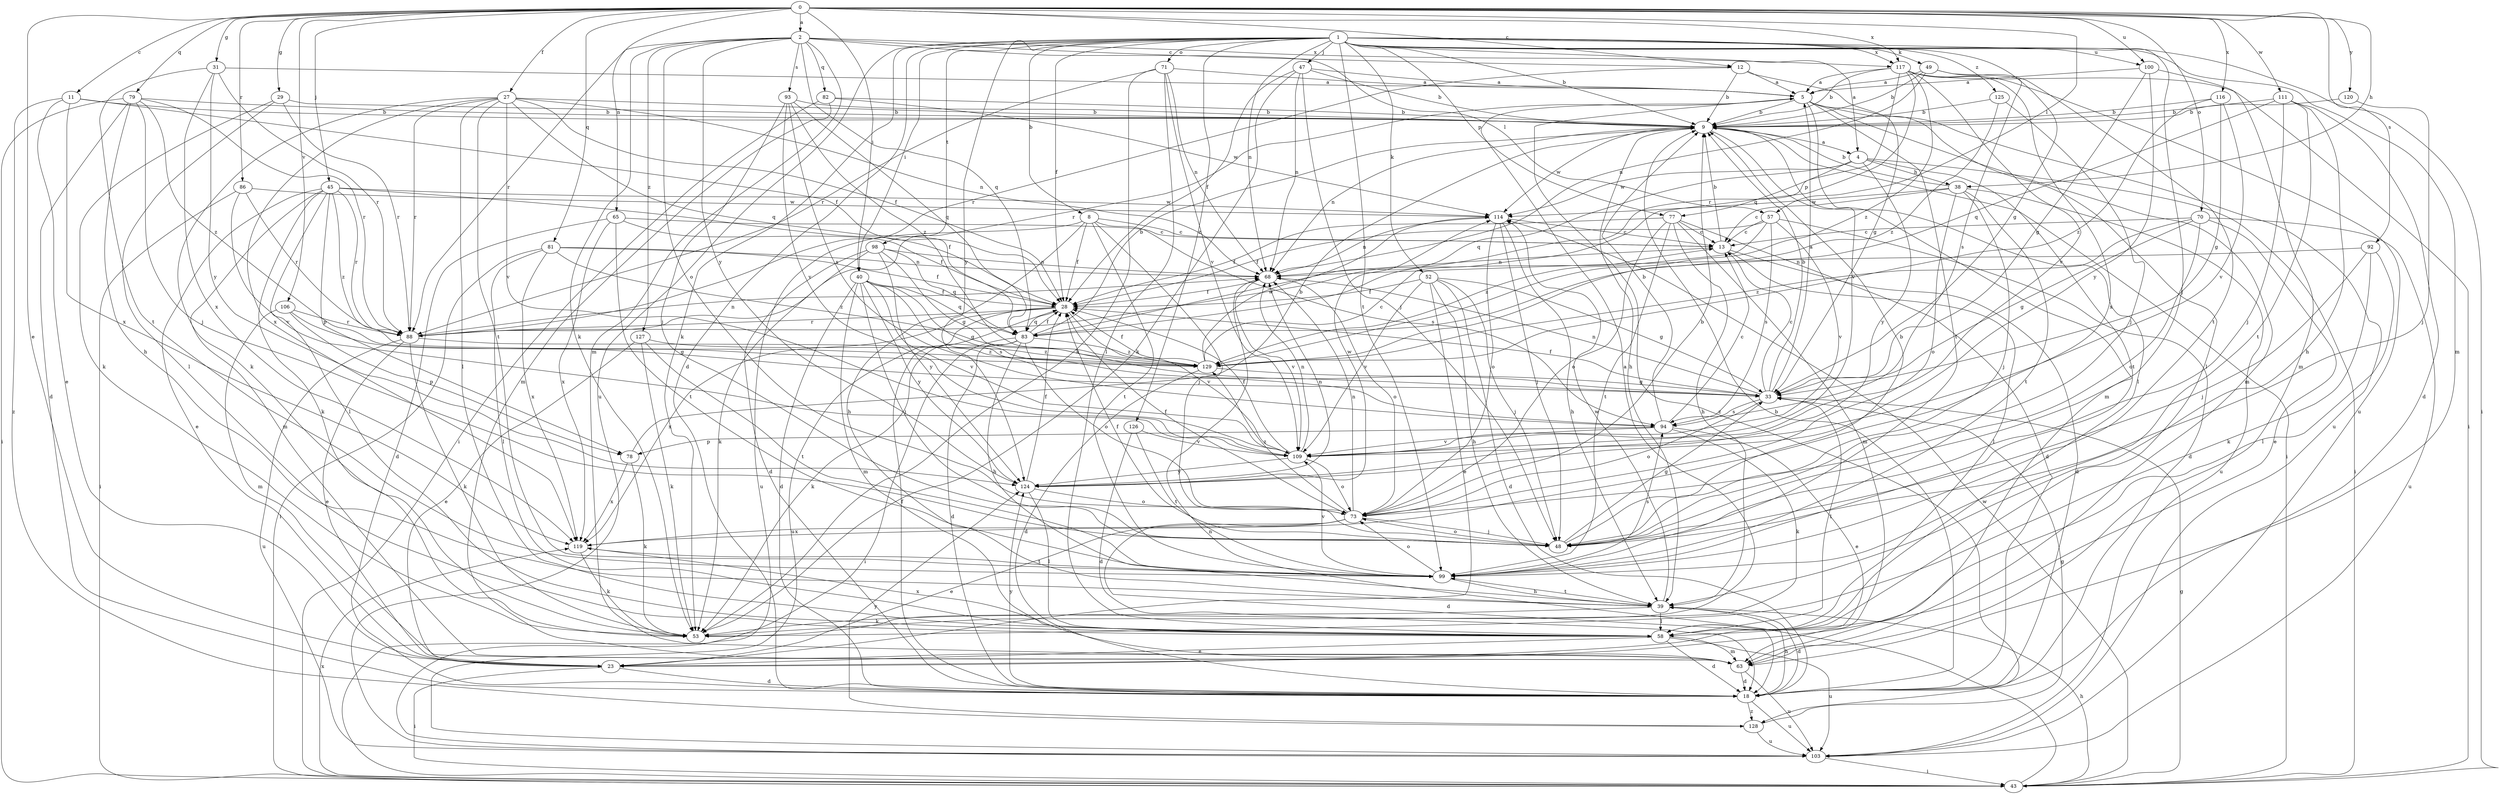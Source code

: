 strict digraph  {
0;
1;
2;
4;
5;
8;
9;
11;
12;
13;
18;
23;
27;
28;
29;
31;
33;
38;
39;
40;
43;
45;
47;
48;
49;
52;
53;
57;
58;
63;
65;
68;
70;
71;
73;
77;
78;
79;
81;
82;
83;
86;
88;
92;
93;
94;
98;
99;
100;
103;
106;
109;
111;
114;
116;
117;
119;
120;
124;
125;
126;
127;
128;
129;
0 -> 2  [label=a];
0 -> 11  [label=c];
0 -> 12  [label=c];
0 -> 23  [label=e];
0 -> 27  [label=f];
0 -> 29  [label=g];
0 -> 31  [label=g];
0 -> 38  [label=h];
0 -> 40  [label=i];
0 -> 45  [label=j];
0 -> 57  [label=l];
0 -> 65  [label=n];
0 -> 70  [label=o];
0 -> 79  [label=q];
0 -> 81  [label=q];
0 -> 86  [label=r];
0 -> 92  [label=s];
0 -> 100  [label=u];
0 -> 106  [label=v];
0 -> 111  [label=w];
0 -> 116  [label=x];
0 -> 117  [label=x];
0 -> 120  [label=y];
1 -> 4  [label=a];
1 -> 8  [label=b];
1 -> 9  [label=b];
1 -> 18  [label=d];
1 -> 28  [label=f];
1 -> 33  [label=g];
1 -> 40  [label=i];
1 -> 43  [label=i];
1 -> 47  [label=j];
1 -> 48  [label=j];
1 -> 49  [label=k];
1 -> 52  [label=k];
1 -> 53  [label=k];
1 -> 63  [label=m];
1 -> 68  [label=n];
1 -> 71  [label=o];
1 -> 77  [label=p];
1 -> 98  [label=t];
1 -> 99  [label=t];
1 -> 100  [label=u];
1 -> 103  [label=u];
1 -> 117  [label=x];
1 -> 124  [label=y];
1 -> 125  [label=z];
1 -> 126  [label=z];
2 -> 12  [label=c];
2 -> 53  [label=k];
2 -> 57  [label=l];
2 -> 63  [label=m];
2 -> 73  [label=o];
2 -> 82  [label=q];
2 -> 83  [label=q];
2 -> 88  [label=r];
2 -> 93  [label=s];
2 -> 117  [label=x];
2 -> 124  [label=y];
2 -> 127  [label=z];
4 -> 38  [label=h];
4 -> 43  [label=i];
4 -> 77  [label=p];
4 -> 83  [label=q];
4 -> 99  [label=t];
4 -> 114  [label=w];
4 -> 124  [label=y];
5 -> 9  [label=b];
5 -> 58  [label=l];
5 -> 63  [label=m];
5 -> 88  [label=r];
5 -> 99  [label=t];
5 -> 103  [label=u];
5 -> 109  [label=v];
5 -> 128  [label=z];
8 -> 13  [label=c];
8 -> 28  [label=f];
8 -> 39  [label=h];
8 -> 48  [label=j];
8 -> 94  [label=s];
8 -> 99  [label=t];
8 -> 103  [label=u];
9 -> 4  [label=a];
9 -> 39  [label=h];
9 -> 43  [label=i];
9 -> 58  [label=l];
9 -> 63  [label=m];
9 -> 68  [label=n];
9 -> 114  [label=w];
11 -> 9  [label=b];
11 -> 23  [label=e];
11 -> 28  [label=f];
11 -> 119  [label=x];
11 -> 128  [label=z];
12 -> 5  [label=a];
12 -> 9  [label=b];
12 -> 33  [label=g];
12 -> 88  [label=r];
13 -> 9  [label=b];
13 -> 18  [label=d];
13 -> 58  [label=l];
13 -> 68  [label=n];
18 -> 9  [label=b];
18 -> 28  [label=f];
18 -> 39  [label=h];
18 -> 103  [label=u];
18 -> 124  [label=y];
18 -> 128  [label=z];
23 -> 18  [label=d];
23 -> 43  [label=i];
27 -> 9  [label=b];
27 -> 28  [label=f];
27 -> 53  [label=k];
27 -> 58  [label=l];
27 -> 68  [label=n];
27 -> 83  [label=q];
27 -> 88  [label=r];
27 -> 99  [label=t];
27 -> 109  [label=v];
27 -> 119  [label=x];
28 -> 83  [label=q];
28 -> 88  [label=r];
28 -> 103  [label=u];
28 -> 109  [label=v];
28 -> 119  [label=x];
29 -> 9  [label=b];
29 -> 53  [label=k];
29 -> 58  [label=l];
29 -> 88  [label=r];
31 -> 5  [label=a];
31 -> 88  [label=r];
31 -> 99  [label=t];
31 -> 119  [label=x];
31 -> 124  [label=y];
33 -> 5  [label=a];
33 -> 9  [label=b];
33 -> 13  [label=c];
33 -> 28  [label=f];
33 -> 58  [label=l];
33 -> 68  [label=n];
33 -> 73  [label=o];
33 -> 94  [label=s];
38 -> 9  [label=b];
38 -> 13  [label=c];
38 -> 48  [label=j];
38 -> 73  [label=o];
38 -> 99  [label=t];
38 -> 103  [label=u];
38 -> 114  [label=w];
39 -> 18  [label=d];
39 -> 53  [label=k];
39 -> 58  [label=l];
39 -> 99  [label=t];
39 -> 114  [label=w];
40 -> 18  [label=d];
40 -> 28  [label=f];
40 -> 33  [label=g];
40 -> 48  [label=j];
40 -> 63  [label=m];
40 -> 83  [label=q];
40 -> 94  [label=s];
40 -> 109  [label=v];
40 -> 124  [label=y];
43 -> 33  [label=g];
43 -> 39  [label=h];
43 -> 68  [label=n];
43 -> 114  [label=w];
43 -> 119  [label=x];
45 -> 23  [label=e];
45 -> 28  [label=f];
45 -> 53  [label=k];
45 -> 58  [label=l];
45 -> 63  [label=m];
45 -> 78  [label=p];
45 -> 88  [label=r];
45 -> 114  [label=w];
45 -> 129  [label=z];
47 -> 5  [label=a];
47 -> 9  [label=b];
47 -> 28  [label=f];
47 -> 48  [label=j];
47 -> 53  [label=k];
47 -> 68  [label=n];
48 -> 9  [label=b];
48 -> 28  [label=f];
48 -> 33  [label=g];
48 -> 73  [label=o];
49 -> 5  [label=a];
49 -> 9  [label=b];
49 -> 68  [label=n];
49 -> 94  [label=s];
49 -> 99  [label=t];
52 -> 18  [label=d];
52 -> 23  [label=e];
52 -> 28  [label=f];
52 -> 33  [label=g];
52 -> 39  [label=h];
52 -> 48  [label=j];
52 -> 109  [label=v];
53 -> 5  [label=a];
57 -> 13  [label=c];
57 -> 18  [label=d];
57 -> 28  [label=f];
57 -> 94  [label=s];
57 -> 109  [label=v];
57 -> 129  [label=z];
58 -> 18  [label=d];
58 -> 23  [label=e];
58 -> 63  [label=m];
58 -> 103  [label=u];
58 -> 119  [label=x];
63 -> 18  [label=d];
63 -> 103  [label=u];
65 -> 13  [label=c];
65 -> 18  [label=d];
65 -> 28  [label=f];
65 -> 99  [label=t];
65 -> 119  [label=x];
68 -> 28  [label=f];
68 -> 73  [label=o];
68 -> 109  [label=v];
70 -> 13  [label=c];
70 -> 23  [label=e];
70 -> 33  [label=g];
70 -> 73  [label=o];
70 -> 103  [label=u];
70 -> 129  [label=z];
71 -> 5  [label=a];
71 -> 53  [label=k];
71 -> 58  [label=l];
71 -> 68  [label=n];
71 -> 88  [label=r];
71 -> 109  [label=v];
73 -> 9  [label=b];
73 -> 18  [label=d];
73 -> 23  [label=e];
73 -> 28  [label=f];
73 -> 48  [label=j];
73 -> 68  [label=n];
73 -> 119  [label=x];
73 -> 129  [label=z];
77 -> 13  [label=c];
77 -> 18  [label=d];
77 -> 28  [label=f];
77 -> 39  [label=h];
77 -> 63  [label=m];
77 -> 73  [label=o];
77 -> 99  [label=t];
78 -> 9  [label=b];
78 -> 53  [label=k];
78 -> 119  [label=x];
79 -> 9  [label=b];
79 -> 18  [label=d];
79 -> 39  [label=h];
79 -> 43  [label=i];
79 -> 48  [label=j];
79 -> 88  [label=r];
79 -> 129  [label=z];
81 -> 28  [label=f];
81 -> 43  [label=i];
81 -> 58  [label=l];
81 -> 68  [label=n];
81 -> 119  [label=x];
81 -> 129  [label=z];
82 -> 9  [label=b];
82 -> 43  [label=i];
82 -> 63  [label=m];
82 -> 114  [label=w];
83 -> 9  [label=b];
83 -> 18  [label=d];
83 -> 28  [label=f];
83 -> 39  [label=h];
83 -> 43  [label=i];
83 -> 53  [label=k];
83 -> 73  [label=o];
83 -> 129  [label=z];
86 -> 43  [label=i];
86 -> 88  [label=r];
86 -> 109  [label=v];
86 -> 114  [label=w];
88 -> 23  [label=e];
88 -> 53  [label=k];
88 -> 68  [label=n];
88 -> 103  [label=u];
88 -> 129  [label=z];
92 -> 48  [label=j];
92 -> 53  [label=k];
92 -> 58  [label=l];
92 -> 68  [label=n];
93 -> 9  [label=b];
93 -> 48  [label=j];
93 -> 83  [label=q];
93 -> 94  [label=s];
93 -> 109  [label=v];
93 -> 129  [label=z];
94 -> 9  [label=b];
94 -> 13  [label=c];
94 -> 23  [label=e];
94 -> 53  [label=k];
94 -> 78  [label=p];
94 -> 109  [label=v];
98 -> 18  [label=d];
98 -> 33  [label=g];
98 -> 53  [label=k];
98 -> 68  [label=n];
98 -> 83  [label=q];
98 -> 124  [label=y];
99 -> 39  [label=h];
99 -> 73  [label=o];
99 -> 94  [label=s];
99 -> 109  [label=v];
100 -> 5  [label=a];
100 -> 33  [label=g];
100 -> 63  [label=m];
100 -> 124  [label=y];
103 -> 43  [label=i];
106 -> 33  [label=g];
106 -> 63  [label=m];
106 -> 78  [label=p];
106 -> 88  [label=r];
109 -> 28  [label=f];
109 -> 68  [label=n];
109 -> 73  [label=o];
109 -> 124  [label=y];
111 -> 9  [label=b];
111 -> 18  [label=d];
111 -> 39  [label=h];
111 -> 48  [label=j];
111 -> 83  [label=q];
111 -> 99  [label=t];
114 -> 13  [label=c];
114 -> 39  [label=h];
114 -> 48  [label=j];
114 -> 68  [label=n];
114 -> 73  [label=o];
116 -> 9  [label=b];
116 -> 33  [label=g];
116 -> 109  [label=v];
116 -> 129  [label=z];
117 -> 5  [label=a];
117 -> 9  [label=b];
117 -> 43  [label=i];
117 -> 83  [label=q];
117 -> 88  [label=r];
117 -> 103  [label=u];
117 -> 109  [label=v];
117 -> 119  [label=x];
117 -> 129  [label=z];
119 -> 53  [label=k];
119 -> 99  [label=t];
120 -> 9  [label=b];
120 -> 48  [label=j];
124 -> 28  [label=f];
124 -> 58  [label=l];
124 -> 68  [label=n];
124 -> 73  [label=o];
124 -> 114  [label=w];
125 -> 9  [label=b];
125 -> 48  [label=j];
125 -> 129  [label=z];
126 -> 18  [label=d];
126 -> 99  [label=t];
126 -> 109  [label=v];
127 -> 23  [label=e];
127 -> 53  [label=k];
127 -> 99  [label=t];
127 -> 129  [label=z];
128 -> 33  [label=g];
128 -> 103  [label=u];
128 -> 124  [label=y];
129 -> 13  [label=c];
129 -> 18  [label=d];
129 -> 28  [label=f];
129 -> 33  [label=g];
129 -> 114  [label=w];
}
